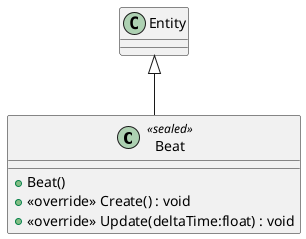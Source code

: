 @startuml
class Beat <<sealed>> {
    + Beat()
    + <<override>> Create() : void
    + <<override>> Update(deltaTime:float) : void
}
Entity <|-- Beat
@enduml
